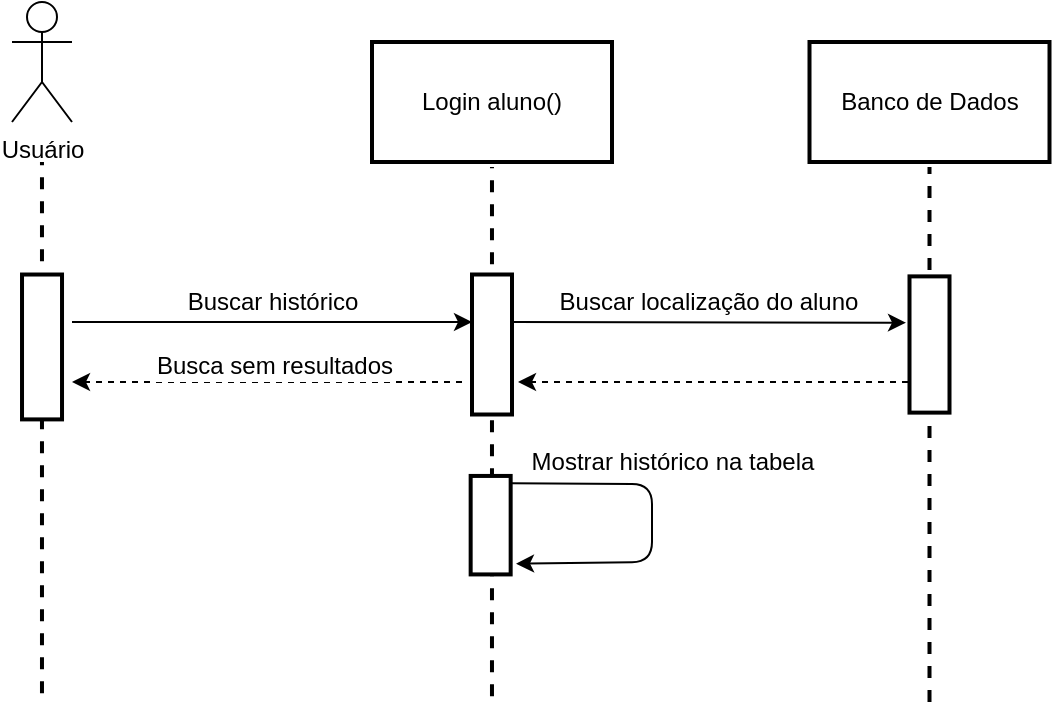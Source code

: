 <mxfile version="12.5.8" type="device"><diagram id="C5RBs43oDa-KdzZeNtuy" name="Page-1"><mxGraphModel dx="1422" dy="745" grid="1" gridSize="10" guides="1" tooltips="1" connect="1" arrows="1" fold="1" page="1" pageScale="1" pageWidth="1169" pageHeight="827" background="none" math="0" shadow="0"><root><mxCell id="WIyWlLk6GJQsqaUBKTNV-0"/><mxCell id="WIyWlLk6GJQsqaUBKTNV-1" parent="WIyWlLk6GJQsqaUBKTNV-0"/><mxCell id="uXj5kxqafkHv1mB6yQvV-0" value="Usuário" style="shape=umlActor;verticalLabelPosition=bottom;labelBackgroundColor=#ffffff;verticalAlign=top;html=1;outlineConnect=0;" parent="WIyWlLk6GJQsqaUBKTNV-1" vertex="1"><mxGeometry x="40" y="40" width="30" height="60" as="geometry"/></mxCell><mxCell id="uXj5kxqafkHv1mB6yQvV-7" value="" style="line;strokeWidth=2;html=1;perimeter=backbonePerimeter;points=[];outlineConnect=0;dashed=1;rotation=-90;" parent="WIyWlLk6GJQsqaUBKTNV-1" vertex="1"><mxGeometry x="147.65" y="249.84" width="264.68" height="10" as="geometry"/></mxCell><mxCell id="uXj5kxqafkHv1mB6yQvV-9" value="" style="rounded=0;whiteSpace=wrap;html=1;strokeWidth=2;rotation=-90;" parent="WIyWlLk6GJQsqaUBKTNV-1" vertex="1"><mxGeometry x="245" y="201.25" width="70" height="20" as="geometry"/></mxCell><mxCell id="uXj5kxqafkHv1mB6yQvV-11" value="Login aluno()" style="rounded=0;whiteSpace=wrap;html=1;strokeWidth=2;" parent="WIyWlLk6GJQsqaUBKTNV-1" vertex="1"><mxGeometry x="220" y="60" width="120" height="60" as="geometry"/></mxCell><mxCell id="uXj5kxqafkHv1mB6yQvV-13" value="" style="line;strokeWidth=2;html=1;perimeter=backbonePerimeter;points=[];outlineConnect=0;dashed=1;rotation=-90;" parent="WIyWlLk6GJQsqaUBKTNV-1" vertex="1"><mxGeometry x="-77.82" y="247.81" width="265.62" height="10" as="geometry"/></mxCell><mxCell id="uXj5kxqafkHv1mB6yQvV-14" value="" style="rounded=0;whiteSpace=wrap;html=1;strokeWidth=2;rotation=-90;" parent="WIyWlLk6GJQsqaUBKTNV-1" vertex="1"><mxGeometry x="18.79" y="202.48" width="72.44" height="20" as="geometry"/></mxCell><mxCell id="uXj5kxqafkHv1mB6yQvV-18" value="" style="endArrow=classic;html=1;" parent="WIyWlLk6GJQsqaUBKTNV-1" edge="1"><mxGeometry width="50" height="50" relative="1" as="geometry"><mxPoint x="70" y="200" as="sourcePoint"/><mxPoint x="270" y="200" as="targetPoint"/></mxGeometry></mxCell><mxCell id="uXj5kxqafkHv1mB6yQvV-19" value="Buscar histórico" style="text;html=1;align=center;verticalAlign=middle;resizable=0;points=[];labelBackgroundColor=#ffffff;" parent="uXj5kxqafkHv1mB6yQvV-18" vertex="1" connectable="0"><mxGeometry x="0.4" y="-2" relative="1" as="geometry"><mxPoint x="-40" y="-12" as="offset"/></mxGeometry></mxCell><mxCell id="uXj5kxqafkHv1mB6yQvV-20" value="" style="line;strokeWidth=2;html=1;perimeter=backbonePerimeter;points=[];outlineConnect=0;dashed=1;rotation=-90;" parent="WIyWlLk6GJQsqaUBKTNV-1" vertex="1"><mxGeometry x="365" y="251.25" width="267.5" height="10" as="geometry"/></mxCell><mxCell id="uXj5kxqafkHv1mB6yQvV-21" value="" style="rounded=0;whiteSpace=wrap;html=1;strokeWidth=2;rotation=-90;" parent="WIyWlLk6GJQsqaUBKTNV-1" vertex="1"><mxGeometry x="464.69" y="201.25" width="68.12" height="20" as="geometry"/></mxCell><mxCell id="uXj5kxqafkHv1mB6yQvV-22" value="Banco de Dados" style="rounded=0;whiteSpace=wrap;html=1;strokeWidth=2;" parent="WIyWlLk6GJQsqaUBKTNV-1" vertex="1"><mxGeometry x="438.75" y="60" width="120" height="60" as="geometry"/></mxCell><mxCell id="uXj5kxqafkHv1mB6yQvV-23" value="" style="endArrow=classic;html=1;entryX=0.914;entryY=-0.15;entryDx=0;entryDy=0;entryPerimeter=0;" parent="WIyWlLk6GJQsqaUBKTNV-1" edge="1"><mxGeometry width="50" height="50" relative="1" as="geometry"><mxPoint x="290" y="200" as="sourcePoint"/><mxPoint x="487" y="200.33" as="targetPoint"/></mxGeometry></mxCell><mxCell id="uXj5kxqafkHv1mB6yQvV-24" value="Buscar localização do aluno" style="text;html=1;align=center;verticalAlign=middle;resizable=0;points=[];labelBackgroundColor=#ffffff;" parent="uXj5kxqafkHv1mB6yQvV-23" vertex="1" connectable="0"><mxGeometry x="0.4" y="-2" relative="1" as="geometry"><mxPoint x="-40" y="-12" as="offset"/></mxGeometry></mxCell><mxCell id="uXj5kxqafkHv1mB6yQvV-25" value="" style="endArrow=classic;html=1;dashed=1;" parent="WIyWlLk6GJQsqaUBKTNV-1" edge="1"><mxGeometry width="50" height="50" relative="1" as="geometry"><mxPoint x="488" y="230" as="sourcePoint"/><mxPoint x="293" y="230" as="targetPoint"/></mxGeometry></mxCell><mxCell id="uXj5kxqafkHv1mB6yQvV-30" value="" style="endArrow=classic;html=1;entryX=0.109;entryY=1.134;entryDx=0;entryDy=0;entryPerimeter=0;" parent="WIyWlLk6GJQsqaUBKTNV-1" edge="1" target="g0WJtnFvXcIvdy32x_yS-2"><mxGeometry width="50" height="50" relative="1" as="geometry"><mxPoint x="289.32" y="280.63" as="sourcePoint"/><mxPoint x="360" y="330" as="targetPoint"/><Array as="points"><mxPoint x="360" y="281"/><mxPoint x="360" y="320"/></Array></mxGeometry></mxCell><mxCell id="uXj5kxqafkHv1mB6yQvV-31" value="Mostrar&amp;nbsp;histórico na tabela" style="text;html=1;align=center;verticalAlign=middle;resizable=0;points=[];labelBackgroundColor=#ffffff;" parent="uXj5kxqafkHv1mB6yQvV-30" vertex="1" connectable="0"><mxGeometry x="0.4" y="-2" relative="1" as="geometry"><mxPoint x="24.32" y="-48" as="offset"/></mxGeometry></mxCell><mxCell id="g0WJtnFvXcIvdy32x_yS-0" value="" style="endArrow=classic;html=1;dashed=1;" parent="WIyWlLk6GJQsqaUBKTNV-1" edge="1"><mxGeometry width="50" height="50" relative="1" as="geometry"><mxPoint x="265" y="230" as="sourcePoint"/><mxPoint x="70" y="230" as="targetPoint"/></mxGeometry></mxCell><mxCell id="g0WJtnFvXcIvdy32x_yS-1" value="Busca sem resultados" style="text;html=1;align=center;verticalAlign=middle;resizable=0;points=[];labelBackgroundColor=#ffffff;" parent="g0WJtnFvXcIvdy32x_yS-0" vertex="1" connectable="0"><mxGeometry x="0.21" y="1" relative="1" as="geometry"><mxPoint x="23.33" y="-9.75" as="offset"/></mxGeometry></mxCell><mxCell id="g0WJtnFvXcIvdy32x_yS-2" value="" style="rounded=0;whiteSpace=wrap;html=1;strokeWidth=2;rotation=-90;" parent="WIyWlLk6GJQsqaUBKTNV-1" vertex="1"><mxGeometry x="254.71" y="291.59" width="49.24" height="20" as="geometry"/></mxCell></root></mxGraphModel></diagram></mxfile>